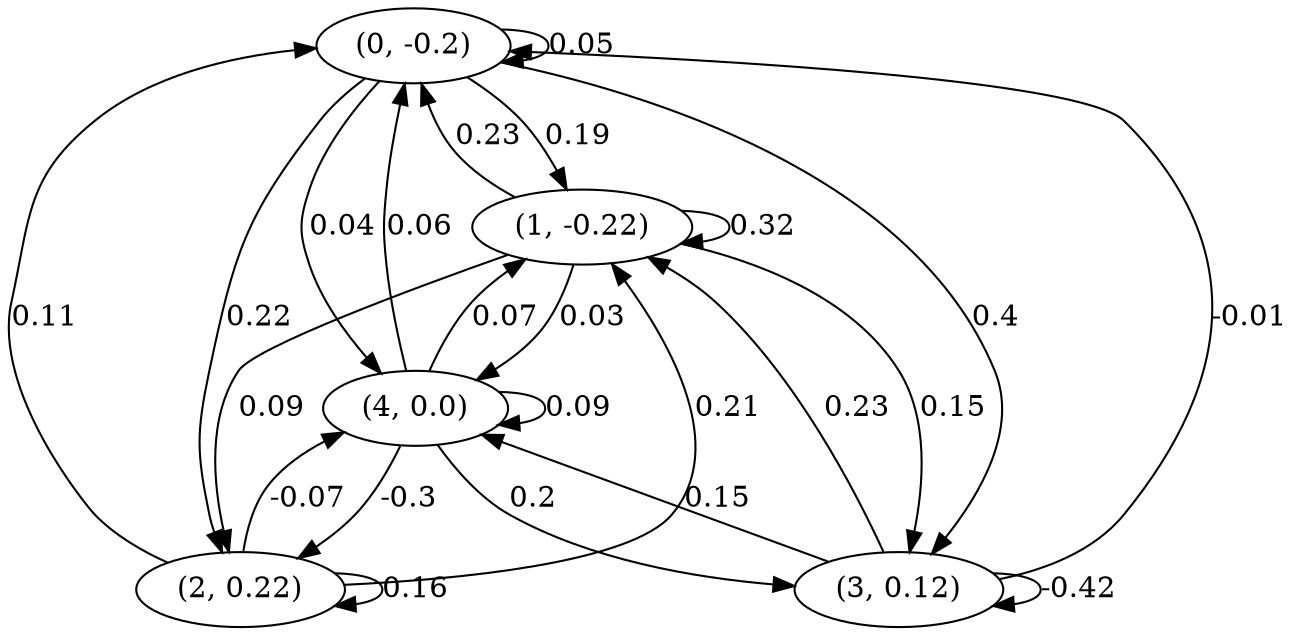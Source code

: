 digraph {
    0 [ label = "(0, -0.2)" ]
    1 [ label = "(1, -0.22)" ]
    2 [ label = "(2, 0.22)" ]
    3 [ label = "(3, 0.12)" ]
    4 [ label = "(4, 0.0)" ]
    0 -> 0 [ label = "0.05" ]
    1 -> 1 [ label = "0.32" ]
    2 -> 2 [ label = "0.16" ]
    3 -> 3 [ label = "-0.42" ]
    4 -> 4 [ label = "0.09" ]
    1 -> 0 [ label = "0.23" ]
    2 -> 0 [ label = "0.11" ]
    3 -> 0 [ label = "-0.01" ]
    4 -> 0 [ label = "0.06" ]
    0 -> 1 [ label = "0.19" ]
    2 -> 1 [ label = "0.21" ]
    3 -> 1 [ label = "0.23" ]
    4 -> 1 [ label = "0.07" ]
    0 -> 2 [ label = "0.22" ]
    1 -> 2 [ label = "0.09" ]
    4 -> 2 [ label = "-0.3" ]
    0 -> 3 [ label = "0.4" ]
    1 -> 3 [ label = "0.15" ]
    4 -> 3 [ label = "0.2" ]
    0 -> 4 [ label = "0.04" ]
    1 -> 4 [ label = "0.03" ]
    2 -> 4 [ label = "-0.07" ]
    3 -> 4 [ label = "0.15" ]
}

